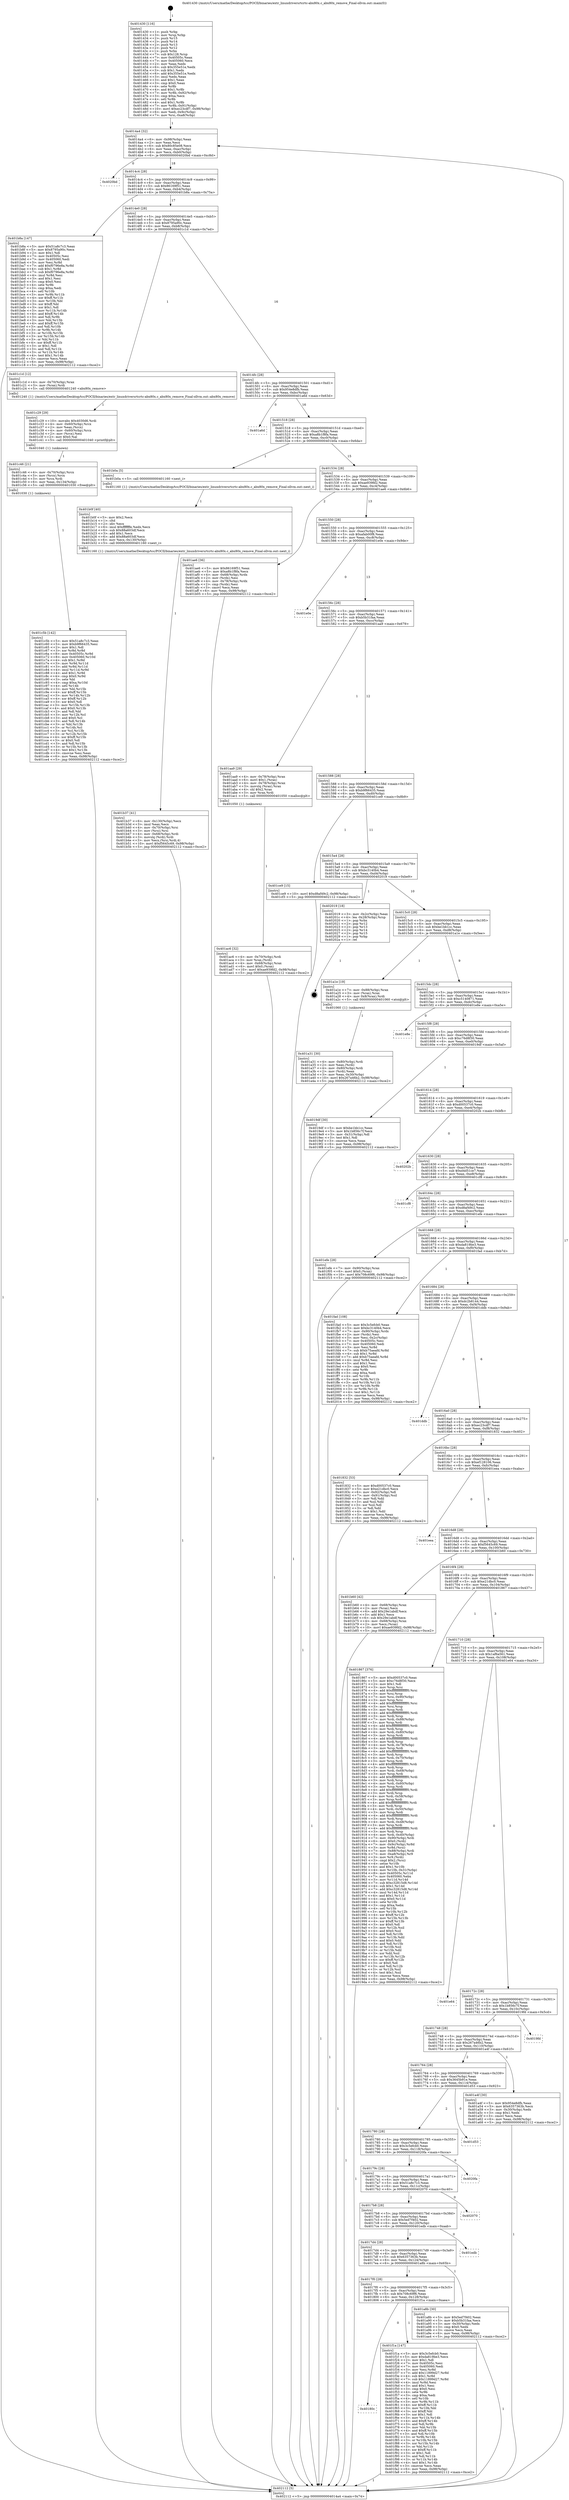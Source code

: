 digraph "0x401430" {
  label = "0x401430 (/mnt/c/Users/mathe/Desktop/tcc/POCII/binaries/extr_linuxdriversrtcrtc-abx80x.c_abx80x_remove_Final-ollvm.out::main(0))"
  labelloc = "t"
  node[shape=record]

  Entry [label="",width=0.3,height=0.3,shape=circle,fillcolor=black,style=filled]
  "0x4014a4" [label="{
     0x4014a4 [32]\l
     | [instrs]\l
     &nbsp;&nbsp;0x4014a4 \<+6\>: mov -0x98(%rbp),%eax\l
     &nbsp;&nbsp;0x4014aa \<+2\>: mov %eax,%ecx\l
     &nbsp;&nbsp;0x4014ac \<+6\>: sub $0x80c85e08,%ecx\l
     &nbsp;&nbsp;0x4014b2 \<+6\>: mov %eax,-0xac(%rbp)\l
     &nbsp;&nbsp;0x4014b8 \<+6\>: mov %ecx,-0xb0(%rbp)\l
     &nbsp;&nbsp;0x4014be \<+6\>: je 00000000004020bd \<main+0xc8d\>\l
  }"]
  "0x4020bd" [label="{
     0x4020bd\l
  }", style=dashed]
  "0x4014c4" [label="{
     0x4014c4 [28]\l
     | [instrs]\l
     &nbsp;&nbsp;0x4014c4 \<+5\>: jmp 00000000004014c9 \<main+0x99\>\l
     &nbsp;&nbsp;0x4014c9 \<+6\>: mov -0xac(%rbp),%eax\l
     &nbsp;&nbsp;0x4014cf \<+5\>: sub $0x86169f51,%eax\l
     &nbsp;&nbsp;0x4014d4 \<+6\>: mov %eax,-0xb4(%rbp)\l
     &nbsp;&nbsp;0x4014da \<+6\>: je 0000000000401b8a \<main+0x75a\>\l
  }"]
  Exit [label="",width=0.3,height=0.3,shape=circle,fillcolor=black,style=filled,peripheries=2]
  "0x401b8a" [label="{
     0x401b8a [147]\l
     | [instrs]\l
     &nbsp;&nbsp;0x401b8a \<+5\>: mov $0x51a8c7c3,%eax\l
     &nbsp;&nbsp;0x401b8f \<+5\>: mov $0x8795a90c,%ecx\l
     &nbsp;&nbsp;0x401b94 \<+2\>: mov $0x1,%dl\l
     &nbsp;&nbsp;0x401b96 \<+7\>: mov 0x40505c,%esi\l
     &nbsp;&nbsp;0x401b9d \<+7\>: mov 0x405060,%edi\l
     &nbsp;&nbsp;0x401ba4 \<+3\>: mov %esi,%r8d\l
     &nbsp;&nbsp;0x401ba7 \<+7\>: add $0xf0796e8a,%r8d\l
     &nbsp;&nbsp;0x401bae \<+4\>: sub $0x1,%r8d\l
     &nbsp;&nbsp;0x401bb2 \<+7\>: sub $0xf0796e8a,%r8d\l
     &nbsp;&nbsp;0x401bb9 \<+4\>: imul %r8d,%esi\l
     &nbsp;&nbsp;0x401bbd \<+3\>: and $0x1,%esi\l
     &nbsp;&nbsp;0x401bc0 \<+3\>: cmp $0x0,%esi\l
     &nbsp;&nbsp;0x401bc3 \<+4\>: sete %r9b\l
     &nbsp;&nbsp;0x401bc7 \<+3\>: cmp $0xa,%edi\l
     &nbsp;&nbsp;0x401bca \<+4\>: setl %r10b\l
     &nbsp;&nbsp;0x401bce \<+3\>: mov %r9b,%r11b\l
     &nbsp;&nbsp;0x401bd1 \<+4\>: xor $0xff,%r11b\l
     &nbsp;&nbsp;0x401bd5 \<+3\>: mov %r10b,%bl\l
     &nbsp;&nbsp;0x401bd8 \<+3\>: xor $0xff,%bl\l
     &nbsp;&nbsp;0x401bdb \<+3\>: xor $0x1,%dl\l
     &nbsp;&nbsp;0x401bde \<+3\>: mov %r11b,%r14b\l
     &nbsp;&nbsp;0x401be1 \<+4\>: and $0xff,%r14b\l
     &nbsp;&nbsp;0x401be5 \<+3\>: and %dl,%r9b\l
     &nbsp;&nbsp;0x401be8 \<+3\>: mov %bl,%r15b\l
     &nbsp;&nbsp;0x401beb \<+4\>: and $0xff,%r15b\l
     &nbsp;&nbsp;0x401bef \<+3\>: and %dl,%r10b\l
     &nbsp;&nbsp;0x401bf2 \<+3\>: or %r9b,%r14b\l
     &nbsp;&nbsp;0x401bf5 \<+3\>: or %r10b,%r15b\l
     &nbsp;&nbsp;0x401bf8 \<+3\>: xor %r15b,%r14b\l
     &nbsp;&nbsp;0x401bfb \<+3\>: or %bl,%r11b\l
     &nbsp;&nbsp;0x401bfe \<+4\>: xor $0xff,%r11b\l
     &nbsp;&nbsp;0x401c02 \<+3\>: or $0x1,%dl\l
     &nbsp;&nbsp;0x401c05 \<+3\>: and %dl,%r11b\l
     &nbsp;&nbsp;0x401c08 \<+3\>: or %r11b,%r14b\l
     &nbsp;&nbsp;0x401c0b \<+4\>: test $0x1,%r14b\l
     &nbsp;&nbsp;0x401c0f \<+3\>: cmovne %ecx,%eax\l
     &nbsp;&nbsp;0x401c12 \<+6\>: mov %eax,-0x98(%rbp)\l
     &nbsp;&nbsp;0x401c18 \<+5\>: jmp 0000000000402112 \<main+0xce2\>\l
  }"]
  "0x4014e0" [label="{
     0x4014e0 [28]\l
     | [instrs]\l
     &nbsp;&nbsp;0x4014e0 \<+5\>: jmp 00000000004014e5 \<main+0xb5\>\l
     &nbsp;&nbsp;0x4014e5 \<+6\>: mov -0xac(%rbp),%eax\l
     &nbsp;&nbsp;0x4014eb \<+5\>: sub $0x8795a90c,%eax\l
     &nbsp;&nbsp;0x4014f0 \<+6\>: mov %eax,-0xb8(%rbp)\l
     &nbsp;&nbsp;0x4014f6 \<+6\>: je 0000000000401c1d \<main+0x7ed\>\l
  }"]
  "0x40180c" [label="{
     0x40180c\l
  }", style=dashed]
  "0x401c1d" [label="{
     0x401c1d [12]\l
     | [instrs]\l
     &nbsp;&nbsp;0x401c1d \<+4\>: mov -0x70(%rbp),%rax\l
     &nbsp;&nbsp;0x401c21 \<+3\>: mov (%rax),%rdi\l
     &nbsp;&nbsp;0x401c24 \<+5\>: call 0000000000401240 \<abx80x_remove\>\l
     | [calls]\l
     &nbsp;&nbsp;0x401240 \{1\} (/mnt/c/Users/mathe/Desktop/tcc/POCII/binaries/extr_linuxdriversrtcrtc-abx80x.c_abx80x_remove_Final-ollvm.out::abx80x_remove)\l
  }"]
  "0x4014fc" [label="{
     0x4014fc [28]\l
     | [instrs]\l
     &nbsp;&nbsp;0x4014fc \<+5\>: jmp 0000000000401501 \<main+0xd1\>\l
     &nbsp;&nbsp;0x401501 \<+6\>: mov -0xac(%rbp),%eax\l
     &nbsp;&nbsp;0x401507 \<+5\>: sub $0x954e8dfb,%eax\l
     &nbsp;&nbsp;0x40150c \<+6\>: mov %eax,-0xbc(%rbp)\l
     &nbsp;&nbsp;0x401512 \<+6\>: je 0000000000401a6d \<main+0x63d\>\l
  }"]
  "0x401f1a" [label="{
     0x401f1a [147]\l
     | [instrs]\l
     &nbsp;&nbsp;0x401f1a \<+5\>: mov $0x3c5efcb0,%eax\l
     &nbsp;&nbsp;0x401f1f \<+5\>: mov $0xda819be3,%ecx\l
     &nbsp;&nbsp;0x401f24 \<+2\>: mov $0x1,%dl\l
     &nbsp;&nbsp;0x401f26 \<+7\>: mov 0x40505c,%esi\l
     &nbsp;&nbsp;0x401f2d \<+7\>: mov 0x405060,%edi\l
     &nbsp;&nbsp;0x401f34 \<+3\>: mov %esi,%r8d\l
     &nbsp;&nbsp;0x401f37 \<+7\>: add $0x11899d27,%r8d\l
     &nbsp;&nbsp;0x401f3e \<+4\>: sub $0x1,%r8d\l
     &nbsp;&nbsp;0x401f42 \<+7\>: sub $0x11899d27,%r8d\l
     &nbsp;&nbsp;0x401f49 \<+4\>: imul %r8d,%esi\l
     &nbsp;&nbsp;0x401f4d \<+3\>: and $0x1,%esi\l
     &nbsp;&nbsp;0x401f50 \<+3\>: cmp $0x0,%esi\l
     &nbsp;&nbsp;0x401f53 \<+4\>: sete %r9b\l
     &nbsp;&nbsp;0x401f57 \<+3\>: cmp $0xa,%edi\l
     &nbsp;&nbsp;0x401f5a \<+4\>: setl %r10b\l
     &nbsp;&nbsp;0x401f5e \<+3\>: mov %r9b,%r11b\l
     &nbsp;&nbsp;0x401f61 \<+4\>: xor $0xff,%r11b\l
     &nbsp;&nbsp;0x401f65 \<+3\>: mov %r10b,%bl\l
     &nbsp;&nbsp;0x401f68 \<+3\>: xor $0xff,%bl\l
     &nbsp;&nbsp;0x401f6b \<+3\>: xor $0x1,%dl\l
     &nbsp;&nbsp;0x401f6e \<+3\>: mov %r11b,%r14b\l
     &nbsp;&nbsp;0x401f71 \<+4\>: and $0xff,%r14b\l
     &nbsp;&nbsp;0x401f75 \<+3\>: and %dl,%r9b\l
     &nbsp;&nbsp;0x401f78 \<+3\>: mov %bl,%r15b\l
     &nbsp;&nbsp;0x401f7b \<+4\>: and $0xff,%r15b\l
     &nbsp;&nbsp;0x401f7f \<+3\>: and %dl,%r10b\l
     &nbsp;&nbsp;0x401f82 \<+3\>: or %r9b,%r14b\l
     &nbsp;&nbsp;0x401f85 \<+3\>: or %r10b,%r15b\l
     &nbsp;&nbsp;0x401f88 \<+3\>: xor %r15b,%r14b\l
     &nbsp;&nbsp;0x401f8b \<+3\>: or %bl,%r11b\l
     &nbsp;&nbsp;0x401f8e \<+4\>: xor $0xff,%r11b\l
     &nbsp;&nbsp;0x401f92 \<+3\>: or $0x1,%dl\l
     &nbsp;&nbsp;0x401f95 \<+3\>: and %dl,%r11b\l
     &nbsp;&nbsp;0x401f98 \<+3\>: or %r11b,%r14b\l
     &nbsp;&nbsp;0x401f9b \<+4\>: test $0x1,%r14b\l
     &nbsp;&nbsp;0x401f9f \<+3\>: cmovne %ecx,%eax\l
     &nbsp;&nbsp;0x401fa2 \<+6\>: mov %eax,-0x98(%rbp)\l
     &nbsp;&nbsp;0x401fa8 \<+5\>: jmp 0000000000402112 \<main+0xce2\>\l
  }"]
  "0x401a6d" [label="{
     0x401a6d\l
  }", style=dashed]
  "0x401518" [label="{
     0x401518 [28]\l
     | [instrs]\l
     &nbsp;&nbsp;0x401518 \<+5\>: jmp 000000000040151d \<main+0xed\>\l
     &nbsp;&nbsp;0x40151d \<+6\>: mov -0xac(%rbp),%eax\l
     &nbsp;&nbsp;0x401523 \<+5\>: sub $0xa8b1f8fa,%eax\l
     &nbsp;&nbsp;0x401528 \<+6\>: mov %eax,-0xc0(%rbp)\l
     &nbsp;&nbsp;0x40152e \<+6\>: je 0000000000401b0a \<main+0x6da\>\l
  }"]
  "0x401c5b" [label="{
     0x401c5b [142]\l
     | [instrs]\l
     &nbsp;&nbsp;0x401c5b \<+5\>: mov $0x51a8c7c3,%eax\l
     &nbsp;&nbsp;0x401c60 \<+5\>: mov $0xb9f66435,%esi\l
     &nbsp;&nbsp;0x401c65 \<+2\>: mov $0x1,%dl\l
     &nbsp;&nbsp;0x401c67 \<+3\>: xor %r8d,%r8d\l
     &nbsp;&nbsp;0x401c6a \<+8\>: mov 0x40505c,%r9d\l
     &nbsp;&nbsp;0x401c72 \<+8\>: mov 0x405060,%r10d\l
     &nbsp;&nbsp;0x401c7a \<+4\>: sub $0x1,%r8d\l
     &nbsp;&nbsp;0x401c7e \<+3\>: mov %r9d,%r11d\l
     &nbsp;&nbsp;0x401c81 \<+3\>: add %r8d,%r11d\l
     &nbsp;&nbsp;0x401c84 \<+4\>: imul %r11d,%r9d\l
     &nbsp;&nbsp;0x401c88 \<+4\>: and $0x1,%r9d\l
     &nbsp;&nbsp;0x401c8c \<+4\>: cmp $0x0,%r9d\l
     &nbsp;&nbsp;0x401c90 \<+3\>: sete %bl\l
     &nbsp;&nbsp;0x401c93 \<+4\>: cmp $0xa,%r10d\l
     &nbsp;&nbsp;0x401c97 \<+4\>: setl %r14b\l
     &nbsp;&nbsp;0x401c9b \<+3\>: mov %bl,%r15b\l
     &nbsp;&nbsp;0x401c9e \<+4\>: xor $0xff,%r15b\l
     &nbsp;&nbsp;0x401ca2 \<+3\>: mov %r14b,%r12b\l
     &nbsp;&nbsp;0x401ca5 \<+4\>: xor $0xff,%r12b\l
     &nbsp;&nbsp;0x401ca9 \<+3\>: xor $0x0,%dl\l
     &nbsp;&nbsp;0x401cac \<+3\>: mov %r15b,%r13b\l
     &nbsp;&nbsp;0x401caf \<+4\>: and $0x0,%r13b\l
     &nbsp;&nbsp;0x401cb3 \<+2\>: and %dl,%bl\l
     &nbsp;&nbsp;0x401cb5 \<+3\>: mov %r12b,%cl\l
     &nbsp;&nbsp;0x401cb8 \<+3\>: and $0x0,%cl\l
     &nbsp;&nbsp;0x401cbb \<+3\>: and %dl,%r14b\l
     &nbsp;&nbsp;0x401cbe \<+3\>: or %bl,%r13b\l
     &nbsp;&nbsp;0x401cc1 \<+3\>: or %r14b,%cl\l
     &nbsp;&nbsp;0x401cc4 \<+3\>: xor %cl,%r13b\l
     &nbsp;&nbsp;0x401cc7 \<+3\>: or %r12b,%r15b\l
     &nbsp;&nbsp;0x401cca \<+4\>: xor $0xff,%r15b\l
     &nbsp;&nbsp;0x401cce \<+3\>: or $0x0,%dl\l
     &nbsp;&nbsp;0x401cd1 \<+3\>: and %dl,%r15b\l
     &nbsp;&nbsp;0x401cd4 \<+3\>: or %r15b,%r13b\l
     &nbsp;&nbsp;0x401cd7 \<+4\>: test $0x1,%r13b\l
     &nbsp;&nbsp;0x401cdb \<+3\>: cmovne %esi,%eax\l
     &nbsp;&nbsp;0x401cde \<+6\>: mov %eax,-0x98(%rbp)\l
     &nbsp;&nbsp;0x401ce4 \<+5\>: jmp 0000000000402112 \<main+0xce2\>\l
  }"]
  "0x401b0a" [label="{
     0x401b0a [5]\l
     | [instrs]\l
     &nbsp;&nbsp;0x401b0a \<+5\>: call 0000000000401160 \<next_i\>\l
     | [calls]\l
     &nbsp;&nbsp;0x401160 \{1\} (/mnt/c/Users/mathe/Desktop/tcc/POCII/binaries/extr_linuxdriversrtcrtc-abx80x.c_abx80x_remove_Final-ollvm.out::next_i)\l
  }"]
  "0x401534" [label="{
     0x401534 [28]\l
     | [instrs]\l
     &nbsp;&nbsp;0x401534 \<+5\>: jmp 0000000000401539 \<main+0x109\>\l
     &nbsp;&nbsp;0x401539 \<+6\>: mov -0xac(%rbp),%eax\l
     &nbsp;&nbsp;0x40153f \<+5\>: sub $0xae939fd2,%eax\l
     &nbsp;&nbsp;0x401544 \<+6\>: mov %eax,-0xc4(%rbp)\l
     &nbsp;&nbsp;0x40154a \<+6\>: je 0000000000401ae6 \<main+0x6b6\>\l
  }"]
  "0x401c46" [label="{
     0x401c46 [21]\l
     | [instrs]\l
     &nbsp;&nbsp;0x401c46 \<+4\>: mov -0x70(%rbp),%rcx\l
     &nbsp;&nbsp;0x401c4a \<+3\>: mov (%rcx),%rcx\l
     &nbsp;&nbsp;0x401c4d \<+3\>: mov %rcx,%rdi\l
     &nbsp;&nbsp;0x401c50 \<+6\>: mov %eax,-0x134(%rbp)\l
     &nbsp;&nbsp;0x401c56 \<+5\>: call 0000000000401030 \<free@plt\>\l
     | [calls]\l
     &nbsp;&nbsp;0x401030 \{1\} (unknown)\l
  }"]
  "0x401ae6" [label="{
     0x401ae6 [36]\l
     | [instrs]\l
     &nbsp;&nbsp;0x401ae6 \<+5\>: mov $0x86169f51,%eax\l
     &nbsp;&nbsp;0x401aeb \<+5\>: mov $0xa8b1f8fa,%ecx\l
     &nbsp;&nbsp;0x401af0 \<+4\>: mov -0x68(%rbp),%rdx\l
     &nbsp;&nbsp;0x401af4 \<+2\>: mov (%rdx),%esi\l
     &nbsp;&nbsp;0x401af6 \<+4\>: mov -0x78(%rbp),%rdx\l
     &nbsp;&nbsp;0x401afa \<+2\>: cmp (%rdx),%esi\l
     &nbsp;&nbsp;0x401afc \<+3\>: cmovl %ecx,%eax\l
     &nbsp;&nbsp;0x401aff \<+6\>: mov %eax,-0x98(%rbp)\l
     &nbsp;&nbsp;0x401b05 \<+5\>: jmp 0000000000402112 \<main+0xce2\>\l
  }"]
  "0x401550" [label="{
     0x401550 [28]\l
     | [instrs]\l
     &nbsp;&nbsp;0x401550 \<+5\>: jmp 0000000000401555 \<main+0x125\>\l
     &nbsp;&nbsp;0x401555 \<+6\>: mov -0xac(%rbp),%eax\l
     &nbsp;&nbsp;0x40155b \<+5\>: sub $0xafab00f8,%eax\l
     &nbsp;&nbsp;0x401560 \<+6\>: mov %eax,-0xc8(%rbp)\l
     &nbsp;&nbsp;0x401566 \<+6\>: je 0000000000401e0e \<main+0x9de\>\l
  }"]
  "0x401c29" [label="{
     0x401c29 [29]\l
     | [instrs]\l
     &nbsp;&nbsp;0x401c29 \<+10\>: movabs $0x4030d6,%rdi\l
     &nbsp;&nbsp;0x401c33 \<+4\>: mov -0x60(%rbp),%rcx\l
     &nbsp;&nbsp;0x401c37 \<+2\>: mov %eax,(%rcx)\l
     &nbsp;&nbsp;0x401c39 \<+4\>: mov -0x60(%rbp),%rcx\l
     &nbsp;&nbsp;0x401c3d \<+2\>: mov (%rcx),%esi\l
     &nbsp;&nbsp;0x401c3f \<+2\>: mov $0x0,%al\l
     &nbsp;&nbsp;0x401c41 \<+5\>: call 0000000000401040 \<printf@plt\>\l
     | [calls]\l
     &nbsp;&nbsp;0x401040 \{1\} (unknown)\l
  }"]
  "0x401e0e" [label="{
     0x401e0e\l
  }", style=dashed]
  "0x40156c" [label="{
     0x40156c [28]\l
     | [instrs]\l
     &nbsp;&nbsp;0x40156c \<+5\>: jmp 0000000000401571 \<main+0x141\>\l
     &nbsp;&nbsp;0x401571 \<+6\>: mov -0xac(%rbp),%eax\l
     &nbsp;&nbsp;0x401577 \<+5\>: sub $0xb5b31faa,%eax\l
     &nbsp;&nbsp;0x40157c \<+6\>: mov %eax,-0xcc(%rbp)\l
     &nbsp;&nbsp;0x401582 \<+6\>: je 0000000000401aa9 \<main+0x679\>\l
  }"]
  "0x401b37" [label="{
     0x401b37 [41]\l
     | [instrs]\l
     &nbsp;&nbsp;0x401b37 \<+6\>: mov -0x130(%rbp),%ecx\l
     &nbsp;&nbsp;0x401b3d \<+3\>: imul %eax,%ecx\l
     &nbsp;&nbsp;0x401b40 \<+4\>: mov -0x70(%rbp),%rsi\l
     &nbsp;&nbsp;0x401b44 \<+3\>: mov (%rsi),%rsi\l
     &nbsp;&nbsp;0x401b47 \<+4\>: mov -0x68(%rbp),%rdi\l
     &nbsp;&nbsp;0x401b4b \<+3\>: movslq (%rdi),%rdi\l
     &nbsp;&nbsp;0x401b4e \<+3\>: mov %ecx,(%rsi,%rdi,4)\l
     &nbsp;&nbsp;0x401b51 \<+10\>: movl $0xf5645c69,-0x98(%rbp)\l
     &nbsp;&nbsp;0x401b5b \<+5\>: jmp 0000000000402112 \<main+0xce2\>\l
  }"]
  "0x401aa9" [label="{
     0x401aa9 [29]\l
     | [instrs]\l
     &nbsp;&nbsp;0x401aa9 \<+4\>: mov -0x78(%rbp),%rax\l
     &nbsp;&nbsp;0x401aad \<+6\>: movl $0x1,(%rax)\l
     &nbsp;&nbsp;0x401ab3 \<+4\>: mov -0x78(%rbp),%rax\l
     &nbsp;&nbsp;0x401ab7 \<+3\>: movslq (%rax),%rax\l
     &nbsp;&nbsp;0x401aba \<+4\>: shl $0x2,%rax\l
     &nbsp;&nbsp;0x401abe \<+3\>: mov %rax,%rdi\l
     &nbsp;&nbsp;0x401ac1 \<+5\>: call 0000000000401050 \<malloc@plt\>\l
     | [calls]\l
     &nbsp;&nbsp;0x401050 \{1\} (unknown)\l
  }"]
  "0x401588" [label="{
     0x401588 [28]\l
     | [instrs]\l
     &nbsp;&nbsp;0x401588 \<+5\>: jmp 000000000040158d \<main+0x15d\>\l
     &nbsp;&nbsp;0x40158d \<+6\>: mov -0xac(%rbp),%eax\l
     &nbsp;&nbsp;0x401593 \<+5\>: sub $0xb9f66435,%eax\l
     &nbsp;&nbsp;0x401598 \<+6\>: mov %eax,-0xd0(%rbp)\l
     &nbsp;&nbsp;0x40159e \<+6\>: je 0000000000401ce9 \<main+0x8b9\>\l
  }"]
  "0x401b0f" [label="{
     0x401b0f [40]\l
     | [instrs]\l
     &nbsp;&nbsp;0x401b0f \<+5\>: mov $0x2,%ecx\l
     &nbsp;&nbsp;0x401b14 \<+1\>: cltd\l
     &nbsp;&nbsp;0x401b15 \<+2\>: idiv %ecx\l
     &nbsp;&nbsp;0x401b17 \<+6\>: imul $0xfffffffe,%edx,%ecx\l
     &nbsp;&nbsp;0x401b1d \<+6\>: sub $0x88a603df,%ecx\l
     &nbsp;&nbsp;0x401b23 \<+3\>: add $0x1,%ecx\l
     &nbsp;&nbsp;0x401b26 \<+6\>: add $0x88a603df,%ecx\l
     &nbsp;&nbsp;0x401b2c \<+6\>: mov %ecx,-0x130(%rbp)\l
     &nbsp;&nbsp;0x401b32 \<+5\>: call 0000000000401160 \<next_i\>\l
     | [calls]\l
     &nbsp;&nbsp;0x401160 \{1\} (/mnt/c/Users/mathe/Desktop/tcc/POCII/binaries/extr_linuxdriversrtcrtc-abx80x.c_abx80x_remove_Final-ollvm.out::next_i)\l
  }"]
  "0x401ce9" [label="{
     0x401ce9 [15]\l
     | [instrs]\l
     &nbsp;&nbsp;0x401ce9 \<+10\>: movl $0xd8af49c2,-0x98(%rbp)\l
     &nbsp;&nbsp;0x401cf3 \<+5\>: jmp 0000000000402112 \<main+0xce2\>\l
  }"]
  "0x4015a4" [label="{
     0x4015a4 [28]\l
     | [instrs]\l
     &nbsp;&nbsp;0x4015a4 \<+5\>: jmp 00000000004015a9 \<main+0x179\>\l
     &nbsp;&nbsp;0x4015a9 \<+6\>: mov -0xac(%rbp),%eax\l
     &nbsp;&nbsp;0x4015af \<+5\>: sub $0xbc3140b4,%eax\l
     &nbsp;&nbsp;0x4015b4 \<+6\>: mov %eax,-0xd4(%rbp)\l
     &nbsp;&nbsp;0x4015ba \<+6\>: je 0000000000402019 \<main+0xbe9\>\l
  }"]
  "0x401ac6" [label="{
     0x401ac6 [32]\l
     | [instrs]\l
     &nbsp;&nbsp;0x401ac6 \<+4\>: mov -0x70(%rbp),%rdi\l
     &nbsp;&nbsp;0x401aca \<+3\>: mov %rax,(%rdi)\l
     &nbsp;&nbsp;0x401acd \<+4\>: mov -0x68(%rbp),%rax\l
     &nbsp;&nbsp;0x401ad1 \<+6\>: movl $0x0,(%rax)\l
     &nbsp;&nbsp;0x401ad7 \<+10\>: movl $0xae939fd2,-0x98(%rbp)\l
     &nbsp;&nbsp;0x401ae1 \<+5\>: jmp 0000000000402112 \<main+0xce2\>\l
  }"]
  "0x402019" [label="{
     0x402019 [18]\l
     | [instrs]\l
     &nbsp;&nbsp;0x402019 \<+3\>: mov -0x2c(%rbp),%eax\l
     &nbsp;&nbsp;0x40201c \<+4\>: lea -0x28(%rbp),%rsp\l
     &nbsp;&nbsp;0x402020 \<+1\>: pop %rbx\l
     &nbsp;&nbsp;0x402021 \<+2\>: pop %r12\l
     &nbsp;&nbsp;0x402023 \<+2\>: pop %r13\l
     &nbsp;&nbsp;0x402025 \<+2\>: pop %r14\l
     &nbsp;&nbsp;0x402027 \<+2\>: pop %r15\l
     &nbsp;&nbsp;0x402029 \<+1\>: pop %rbp\l
     &nbsp;&nbsp;0x40202a \<+1\>: ret\l
  }"]
  "0x4015c0" [label="{
     0x4015c0 [28]\l
     | [instrs]\l
     &nbsp;&nbsp;0x4015c0 \<+5\>: jmp 00000000004015c5 \<main+0x195\>\l
     &nbsp;&nbsp;0x4015c5 \<+6\>: mov -0xac(%rbp),%eax\l
     &nbsp;&nbsp;0x4015cb \<+5\>: sub $0xbe1bb1cc,%eax\l
     &nbsp;&nbsp;0x4015d0 \<+6\>: mov %eax,-0xd8(%rbp)\l
     &nbsp;&nbsp;0x4015d6 \<+6\>: je 0000000000401a1e \<main+0x5ee\>\l
  }"]
  "0x4017f0" [label="{
     0x4017f0 [28]\l
     | [instrs]\l
     &nbsp;&nbsp;0x4017f0 \<+5\>: jmp 00000000004017f5 \<main+0x3c5\>\l
     &nbsp;&nbsp;0x4017f5 \<+6\>: mov -0xac(%rbp),%eax\l
     &nbsp;&nbsp;0x4017fb \<+5\>: sub $0x708c69f6,%eax\l
     &nbsp;&nbsp;0x401800 \<+6\>: mov %eax,-0x128(%rbp)\l
     &nbsp;&nbsp;0x401806 \<+6\>: je 0000000000401f1a \<main+0xaea\>\l
  }"]
  "0x401a1e" [label="{
     0x401a1e [19]\l
     | [instrs]\l
     &nbsp;&nbsp;0x401a1e \<+7\>: mov -0x88(%rbp),%rax\l
     &nbsp;&nbsp;0x401a25 \<+3\>: mov (%rax),%rax\l
     &nbsp;&nbsp;0x401a28 \<+4\>: mov 0x8(%rax),%rdi\l
     &nbsp;&nbsp;0x401a2c \<+5\>: call 0000000000401060 \<atoi@plt\>\l
     | [calls]\l
     &nbsp;&nbsp;0x401060 \{1\} (unknown)\l
  }"]
  "0x4015dc" [label="{
     0x4015dc [28]\l
     | [instrs]\l
     &nbsp;&nbsp;0x4015dc \<+5\>: jmp 00000000004015e1 \<main+0x1b1\>\l
     &nbsp;&nbsp;0x4015e1 \<+6\>: mov -0xac(%rbp),%eax\l
     &nbsp;&nbsp;0x4015e7 \<+5\>: sub $0xc5140871,%eax\l
     &nbsp;&nbsp;0x4015ec \<+6\>: mov %eax,-0xdc(%rbp)\l
     &nbsp;&nbsp;0x4015f2 \<+6\>: je 0000000000401e8e \<main+0xa5e\>\l
  }"]
  "0x401a8b" [label="{
     0x401a8b [30]\l
     | [instrs]\l
     &nbsp;&nbsp;0x401a8b \<+5\>: mov $0x5ed7f402,%eax\l
     &nbsp;&nbsp;0x401a90 \<+5\>: mov $0xb5b31faa,%ecx\l
     &nbsp;&nbsp;0x401a95 \<+3\>: mov -0x30(%rbp),%edx\l
     &nbsp;&nbsp;0x401a98 \<+3\>: cmp $0x0,%edx\l
     &nbsp;&nbsp;0x401a9b \<+3\>: cmove %ecx,%eax\l
     &nbsp;&nbsp;0x401a9e \<+6\>: mov %eax,-0x98(%rbp)\l
     &nbsp;&nbsp;0x401aa4 \<+5\>: jmp 0000000000402112 \<main+0xce2\>\l
  }"]
  "0x401e8e" [label="{
     0x401e8e\l
  }", style=dashed]
  "0x4015f8" [label="{
     0x4015f8 [28]\l
     | [instrs]\l
     &nbsp;&nbsp;0x4015f8 \<+5\>: jmp 00000000004015fd \<main+0x1cd\>\l
     &nbsp;&nbsp;0x4015fd \<+6\>: mov -0xac(%rbp),%eax\l
     &nbsp;&nbsp;0x401603 \<+5\>: sub $0xc76d8f30,%eax\l
     &nbsp;&nbsp;0x401608 \<+6\>: mov %eax,-0xe0(%rbp)\l
     &nbsp;&nbsp;0x40160e \<+6\>: je 00000000004019df \<main+0x5af\>\l
  }"]
  "0x4017d4" [label="{
     0x4017d4 [28]\l
     | [instrs]\l
     &nbsp;&nbsp;0x4017d4 \<+5\>: jmp 00000000004017d9 \<main+0x3a9\>\l
     &nbsp;&nbsp;0x4017d9 \<+6\>: mov -0xac(%rbp),%eax\l
     &nbsp;&nbsp;0x4017df \<+5\>: sub $0x6357363b,%eax\l
     &nbsp;&nbsp;0x4017e4 \<+6\>: mov %eax,-0x124(%rbp)\l
     &nbsp;&nbsp;0x4017ea \<+6\>: je 0000000000401a8b \<main+0x65b\>\l
  }"]
  "0x4019df" [label="{
     0x4019df [30]\l
     | [instrs]\l
     &nbsp;&nbsp;0x4019df \<+5\>: mov $0xbe1bb1cc,%eax\l
     &nbsp;&nbsp;0x4019e4 \<+5\>: mov $0x1b856c7f,%ecx\l
     &nbsp;&nbsp;0x4019e9 \<+3\>: mov -0x31(%rbp),%dl\l
     &nbsp;&nbsp;0x4019ec \<+3\>: test $0x1,%dl\l
     &nbsp;&nbsp;0x4019ef \<+3\>: cmovne %ecx,%eax\l
     &nbsp;&nbsp;0x4019f2 \<+6\>: mov %eax,-0x98(%rbp)\l
     &nbsp;&nbsp;0x4019f8 \<+5\>: jmp 0000000000402112 \<main+0xce2\>\l
  }"]
  "0x401614" [label="{
     0x401614 [28]\l
     | [instrs]\l
     &nbsp;&nbsp;0x401614 \<+5\>: jmp 0000000000401619 \<main+0x1e9\>\l
     &nbsp;&nbsp;0x401619 \<+6\>: mov -0xac(%rbp),%eax\l
     &nbsp;&nbsp;0x40161f \<+5\>: sub $0xd00537c0,%eax\l
     &nbsp;&nbsp;0x401624 \<+6\>: mov %eax,-0xe4(%rbp)\l
     &nbsp;&nbsp;0x40162a \<+6\>: je 000000000040202b \<main+0xbfb\>\l
  }"]
  "0x401edb" [label="{
     0x401edb\l
  }", style=dashed]
  "0x40202b" [label="{
     0x40202b\l
  }", style=dashed]
  "0x401630" [label="{
     0x401630 [28]\l
     | [instrs]\l
     &nbsp;&nbsp;0x401630 \<+5\>: jmp 0000000000401635 \<main+0x205\>\l
     &nbsp;&nbsp;0x401635 \<+6\>: mov -0xac(%rbp),%eax\l
     &nbsp;&nbsp;0x40163b \<+5\>: sub $0xd4d51ce7,%eax\l
     &nbsp;&nbsp;0x401640 \<+6\>: mov %eax,-0xe8(%rbp)\l
     &nbsp;&nbsp;0x401646 \<+6\>: je 0000000000401cf8 \<main+0x8c8\>\l
  }"]
  "0x4017b8" [label="{
     0x4017b8 [28]\l
     | [instrs]\l
     &nbsp;&nbsp;0x4017b8 \<+5\>: jmp 00000000004017bd \<main+0x38d\>\l
     &nbsp;&nbsp;0x4017bd \<+6\>: mov -0xac(%rbp),%eax\l
     &nbsp;&nbsp;0x4017c3 \<+5\>: sub $0x5ed7f402,%eax\l
     &nbsp;&nbsp;0x4017c8 \<+6\>: mov %eax,-0x120(%rbp)\l
     &nbsp;&nbsp;0x4017ce \<+6\>: je 0000000000401edb \<main+0xaab\>\l
  }"]
  "0x401cf8" [label="{
     0x401cf8\l
  }", style=dashed]
  "0x40164c" [label="{
     0x40164c [28]\l
     | [instrs]\l
     &nbsp;&nbsp;0x40164c \<+5\>: jmp 0000000000401651 \<main+0x221\>\l
     &nbsp;&nbsp;0x401651 \<+6\>: mov -0xac(%rbp),%eax\l
     &nbsp;&nbsp;0x401657 \<+5\>: sub $0xd8af49c2,%eax\l
     &nbsp;&nbsp;0x40165c \<+6\>: mov %eax,-0xec(%rbp)\l
     &nbsp;&nbsp;0x401662 \<+6\>: je 0000000000401efe \<main+0xace\>\l
  }"]
  "0x402070" [label="{
     0x402070\l
  }", style=dashed]
  "0x401efe" [label="{
     0x401efe [28]\l
     | [instrs]\l
     &nbsp;&nbsp;0x401efe \<+7\>: mov -0x90(%rbp),%rax\l
     &nbsp;&nbsp;0x401f05 \<+6\>: movl $0x0,(%rax)\l
     &nbsp;&nbsp;0x401f0b \<+10\>: movl $0x708c69f6,-0x98(%rbp)\l
     &nbsp;&nbsp;0x401f15 \<+5\>: jmp 0000000000402112 \<main+0xce2\>\l
  }"]
  "0x401668" [label="{
     0x401668 [28]\l
     | [instrs]\l
     &nbsp;&nbsp;0x401668 \<+5\>: jmp 000000000040166d \<main+0x23d\>\l
     &nbsp;&nbsp;0x40166d \<+6\>: mov -0xac(%rbp),%eax\l
     &nbsp;&nbsp;0x401673 \<+5\>: sub $0xda819be3,%eax\l
     &nbsp;&nbsp;0x401678 \<+6\>: mov %eax,-0xf0(%rbp)\l
     &nbsp;&nbsp;0x40167e \<+6\>: je 0000000000401fad \<main+0xb7d\>\l
  }"]
  "0x40179c" [label="{
     0x40179c [28]\l
     | [instrs]\l
     &nbsp;&nbsp;0x40179c \<+5\>: jmp 00000000004017a1 \<main+0x371\>\l
     &nbsp;&nbsp;0x4017a1 \<+6\>: mov -0xac(%rbp),%eax\l
     &nbsp;&nbsp;0x4017a7 \<+5\>: sub $0x51a8c7c3,%eax\l
     &nbsp;&nbsp;0x4017ac \<+6\>: mov %eax,-0x11c(%rbp)\l
     &nbsp;&nbsp;0x4017b2 \<+6\>: je 0000000000402070 \<main+0xc40\>\l
  }"]
  "0x401fad" [label="{
     0x401fad [108]\l
     | [instrs]\l
     &nbsp;&nbsp;0x401fad \<+5\>: mov $0x3c5efcb0,%eax\l
     &nbsp;&nbsp;0x401fb2 \<+5\>: mov $0xbc3140b4,%ecx\l
     &nbsp;&nbsp;0x401fb7 \<+7\>: mov -0x90(%rbp),%rdx\l
     &nbsp;&nbsp;0x401fbe \<+2\>: mov (%rdx),%esi\l
     &nbsp;&nbsp;0x401fc0 \<+3\>: mov %esi,-0x2c(%rbp)\l
     &nbsp;&nbsp;0x401fc3 \<+7\>: mov 0x40505c,%esi\l
     &nbsp;&nbsp;0x401fca \<+7\>: mov 0x405060,%edi\l
     &nbsp;&nbsp;0x401fd1 \<+3\>: mov %esi,%r8d\l
     &nbsp;&nbsp;0x401fd4 \<+7\>: sub $0xb75aeafd,%r8d\l
     &nbsp;&nbsp;0x401fdb \<+4\>: sub $0x1,%r8d\l
     &nbsp;&nbsp;0x401fdf \<+7\>: add $0xb75aeafd,%r8d\l
     &nbsp;&nbsp;0x401fe6 \<+4\>: imul %r8d,%esi\l
     &nbsp;&nbsp;0x401fea \<+3\>: and $0x1,%esi\l
     &nbsp;&nbsp;0x401fed \<+3\>: cmp $0x0,%esi\l
     &nbsp;&nbsp;0x401ff0 \<+4\>: sete %r9b\l
     &nbsp;&nbsp;0x401ff4 \<+3\>: cmp $0xa,%edi\l
     &nbsp;&nbsp;0x401ff7 \<+4\>: setl %r10b\l
     &nbsp;&nbsp;0x401ffb \<+3\>: mov %r9b,%r11b\l
     &nbsp;&nbsp;0x401ffe \<+3\>: and %r10b,%r11b\l
     &nbsp;&nbsp;0x402001 \<+3\>: xor %r10b,%r9b\l
     &nbsp;&nbsp;0x402004 \<+3\>: or %r9b,%r11b\l
     &nbsp;&nbsp;0x402007 \<+4\>: test $0x1,%r11b\l
     &nbsp;&nbsp;0x40200b \<+3\>: cmovne %ecx,%eax\l
     &nbsp;&nbsp;0x40200e \<+6\>: mov %eax,-0x98(%rbp)\l
     &nbsp;&nbsp;0x402014 \<+5\>: jmp 0000000000402112 \<main+0xce2\>\l
  }"]
  "0x401684" [label="{
     0x401684 [28]\l
     | [instrs]\l
     &nbsp;&nbsp;0x401684 \<+5\>: jmp 0000000000401689 \<main+0x259\>\l
     &nbsp;&nbsp;0x401689 \<+6\>: mov -0xac(%rbp),%eax\l
     &nbsp;&nbsp;0x40168f \<+5\>: sub $0xdc2b8144,%eax\l
     &nbsp;&nbsp;0x401694 \<+6\>: mov %eax,-0xf4(%rbp)\l
     &nbsp;&nbsp;0x40169a \<+6\>: je 0000000000401ddb \<main+0x9ab\>\l
  }"]
  "0x4020fa" [label="{
     0x4020fa\l
  }", style=dashed]
  "0x401ddb" [label="{
     0x401ddb\l
  }", style=dashed]
  "0x4016a0" [label="{
     0x4016a0 [28]\l
     | [instrs]\l
     &nbsp;&nbsp;0x4016a0 \<+5\>: jmp 00000000004016a5 \<main+0x275\>\l
     &nbsp;&nbsp;0x4016a5 \<+6\>: mov -0xac(%rbp),%eax\l
     &nbsp;&nbsp;0x4016ab \<+5\>: sub $0xec23cdf7,%eax\l
     &nbsp;&nbsp;0x4016b0 \<+6\>: mov %eax,-0xf8(%rbp)\l
     &nbsp;&nbsp;0x4016b6 \<+6\>: je 0000000000401832 \<main+0x402\>\l
  }"]
  "0x401780" [label="{
     0x401780 [28]\l
     | [instrs]\l
     &nbsp;&nbsp;0x401780 \<+5\>: jmp 0000000000401785 \<main+0x355\>\l
     &nbsp;&nbsp;0x401785 \<+6\>: mov -0xac(%rbp),%eax\l
     &nbsp;&nbsp;0x40178b \<+5\>: sub $0x3c5efcb0,%eax\l
     &nbsp;&nbsp;0x401790 \<+6\>: mov %eax,-0x118(%rbp)\l
     &nbsp;&nbsp;0x401796 \<+6\>: je 00000000004020fa \<main+0xcca\>\l
  }"]
  "0x401832" [label="{
     0x401832 [53]\l
     | [instrs]\l
     &nbsp;&nbsp;0x401832 \<+5\>: mov $0xd00537c0,%eax\l
     &nbsp;&nbsp;0x401837 \<+5\>: mov $0xe21dbc0,%ecx\l
     &nbsp;&nbsp;0x40183c \<+6\>: mov -0x92(%rbp),%dl\l
     &nbsp;&nbsp;0x401842 \<+7\>: mov -0x91(%rbp),%sil\l
     &nbsp;&nbsp;0x401849 \<+3\>: mov %dl,%dil\l
     &nbsp;&nbsp;0x40184c \<+3\>: and %sil,%dil\l
     &nbsp;&nbsp;0x40184f \<+3\>: xor %sil,%dl\l
     &nbsp;&nbsp;0x401852 \<+3\>: or %dl,%dil\l
     &nbsp;&nbsp;0x401855 \<+4\>: test $0x1,%dil\l
     &nbsp;&nbsp;0x401859 \<+3\>: cmovne %ecx,%eax\l
     &nbsp;&nbsp;0x40185c \<+6\>: mov %eax,-0x98(%rbp)\l
     &nbsp;&nbsp;0x401862 \<+5\>: jmp 0000000000402112 \<main+0xce2\>\l
  }"]
  "0x4016bc" [label="{
     0x4016bc [28]\l
     | [instrs]\l
     &nbsp;&nbsp;0x4016bc \<+5\>: jmp 00000000004016c1 \<main+0x291\>\l
     &nbsp;&nbsp;0x4016c1 \<+6\>: mov -0xac(%rbp),%eax\l
     &nbsp;&nbsp;0x4016c7 \<+5\>: sub $0xef128106,%eax\l
     &nbsp;&nbsp;0x4016cc \<+6\>: mov %eax,-0xfc(%rbp)\l
     &nbsp;&nbsp;0x4016d2 \<+6\>: je 0000000000401eea \<main+0xaba\>\l
  }"]
  "0x402112" [label="{
     0x402112 [5]\l
     | [instrs]\l
     &nbsp;&nbsp;0x402112 \<+5\>: jmp 00000000004014a4 \<main+0x74\>\l
  }"]
  "0x401430" [label="{
     0x401430 [116]\l
     | [instrs]\l
     &nbsp;&nbsp;0x401430 \<+1\>: push %rbp\l
     &nbsp;&nbsp;0x401431 \<+3\>: mov %rsp,%rbp\l
     &nbsp;&nbsp;0x401434 \<+2\>: push %r15\l
     &nbsp;&nbsp;0x401436 \<+2\>: push %r14\l
     &nbsp;&nbsp;0x401438 \<+2\>: push %r13\l
     &nbsp;&nbsp;0x40143a \<+2\>: push %r12\l
     &nbsp;&nbsp;0x40143c \<+1\>: push %rbx\l
     &nbsp;&nbsp;0x40143d \<+7\>: sub $0x128,%rsp\l
     &nbsp;&nbsp;0x401444 \<+7\>: mov 0x40505c,%eax\l
     &nbsp;&nbsp;0x40144b \<+7\>: mov 0x405060,%ecx\l
     &nbsp;&nbsp;0x401452 \<+2\>: mov %eax,%edx\l
     &nbsp;&nbsp;0x401454 \<+6\>: sub $0x355e51e,%edx\l
     &nbsp;&nbsp;0x40145a \<+3\>: sub $0x1,%edx\l
     &nbsp;&nbsp;0x40145d \<+6\>: add $0x355e51e,%edx\l
     &nbsp;&nbsp;0x401463 \<+3\>: imul %edx,%eax\l
     &nbsp;&nbsp;0x401466 \<+3\>: and $0x1,%eax\l
     &nbsp;&nbsp;0x401469 \<+3\>: cmp $0x0,%eax\l
     &nbsp;&nbsp;0x40146c \<+4\>: sete %r8b\l
     &nbsp;&nbsp;0x401470 \<+4\>: and $0x1,%r8b\l
     &nbsp;&nbsp;0x401474 \<+7\>: mov %r8b,-0x92(%rbp)\l
     &nbsp;&nbsp;0x40147b \<+3\>: cmp $0xa,%ecx\l
     &nbsp;&nbsp;0x40147e \<+4\>: setl %r8b\l
     &nbsp;&nbsp;0x401482 \<+4\>: and $0x1,%r8b\l
     &nbsp;&nbsp;0x401486 \<+7\>: mov %r8b,-0x91(%rbp)\l
     &nbsp;&nbsp;0x40148d \<+10\>: movl $0xec23cdf7,-0x98(%rbp)\l
     &nbsp;&nbsp;0x401497 \<+6\>: mov %edi,-0x9c(%rbp)\l
     &nbsp;&nbsp;0x40149d \<+7\>: mov %rsi,-0xa8(%rbp)\l
  }"]
  "0x401d53" [label="{
     0x401d53\l
  }", style=dashed]
  "0x401eea" [label="{
     0x401eea\l
  }", style=dashed]
  "0x4016d8" [label="{
     0x4016d8 [28]\l
     | [instrs]\l
     &nbsp;&nbsp;0x4016d8 \<+5\>: jmp 00000000004016dd \<main+0x2ad\>\l
     &nbsp;&nbsp;0x4016dd \<+6\>: mov -0xac(%rbp),%eax\l
     &nbsp;&nbsp;0x4016e3 \<+5\>: sub $0xf5645c69,%eax\l
     &nbsp;&nbsp;0x4016e8 \<+6\>: mov %eax,-0x100(%rbp)\l
     &nbsp;&nbsp;0x4016ee \<+6\>: je 0000000000401b60 \<main+0x730\>\l
  }"]
  "0x401764" [label="{
     0x401764 [28]\l
     | [instrs]\l
     &nbsp;&nbsp;0x401764 \<+5\>: jmp 0000000000401769 \<main+0x339\>\l
     &nbsp;&nbsp;0x401769 \<+6\>: mov -0xac(%rbp),%eax\l
     &nbsp;&nbsp;0x40176f \<+5\>: sub $0x3645b91e,%eax\l
     &nbsp;&nbsp;0x401774 \<+6\>: mov %eax,-0x114(%rbp)\l
     &nbsp;&nbsp;0x40177a \<+6\>: je 0000000000401d53 \<main+0x923\>\l
  }"]
  "0x401b60" [label="{
     0x401b60 [42]\l
     | [instrs]\l
     &nbsp;&nbsp;0x401b60 \<+4\>: mov -0x68(%rbp),%rax\l
     &nbsp;&nbsp;0x401b64 \<+2\>: mov (%rax),%ecx\l
     &nbsp;&nbsp;0x401b66 \<+6\>: add $0x29e1abdf,%ecx\l
     &nbsp;&nbsp;0x401b6c \<+3\>: add $0x1,%ecx\l
     &nbsp;&nbsp;0x401b6f \<+6\>: sub $0x29e1abdf,%ecx\l
     &nbsp;&nbsp;0x401b75 \<+4\>: mov -0x68(%rbp),%rax\l
     &nbsp;&nbsp;0x401b79 \<+2\>: mov %ecx,(%rax)\l
     &nbsp;&nbsp;0x401b7b \<+10\>: movl $0xae939fd2,-0x98(%rbp)\l
     &nbsp;&nbsp;0x401b85 \<+5\>: jmp 0000000000402112 \<main+0xce2\>\l
  }"]
  "0x4016f4" [label="{
     0x4016f4 [28]\l
     | [instrs]\l
     &nbsp;&nbsp;0x4016f4 \<+5\>: jmp 00000000004016f9 \<main+0x2c9\>\l
     &nbsp;&nbsp;0x4016f9 \<+6\>: mov -0xac(%rbp),%eax\l
     &nbsp;&nbsp;0x4016ff \<+5\>: sub $0xe21dbc0,%eax\l
     &nbsp;&nbsp;0x401704 \<+6\>: mov %eax,-0x104(%rbp)\l
     &nbsp;&nbsp;0x40170a \<+6\>: je 0000000000401867 \<main+0x437\>\l
  }"]
  "0x401a4f" [label="{
     0x401a4f [30]\l
     | [instrs]\l
     &nbsp;&nbsp;0x401a4f \<+5\>: mov $0x954e8dfb,%eax\l
     &nbsp;&nbsp;0x401a54 \<+5\>: mov $0x6357363b,%ecx\l
     &nbsp;&nbsp;0x401a59 \<+3\>: mov -0x30(%rbp),%edx\l
     &nbsp;&nbsp;0x401a5c \<+3\>: cmp $0x1,%edx\l
     &nbsp;&nbsp;0x401a5f \<+3\>: cmovl %ecx,%eax\l
     &nbsp;&nbsp;0x401a62 \<+6\>: mov %eax,-0x98(%rbp)\l
     &nbsp;&nbsp;0x401a68 \<+5\>: jmp 0000000000402112 \<main+0xce2\>\l
  }"]
  "0x401867" [label="{
     0x401867 [376]\l
     | [instrs]\l
     &nbsp;&nbsp;0x401867 \<+5\>: mov $0xd00537c0,%eax\l
     &nbsp;&nbsp;0x40186c \<+5\>: mov $0xc76d8f30,%ecx\l
     &nbsp;&nbsp;0x401871 \<+2\>: mov $0x1,%dl\l
     &nbsp;&nbsp;0x401873 \<+3\>: mov %rsp,%rsi\l
     &nbsp;&nbsp;0x401876 \<+4\>: add $0xfffffffffffffff0,%rsi\l
     &nbsp;&nbsp;0x40187a \<+3\>: mov %rsi,%rsp\l
     &nbsp;&nbsp;0x40187d \<+7\>: mov %rsi,-0x90(%rbp)\l
     &nbsp;&nbsp;0x401884 \<+3\>: mov %rsp,%rsi\l
     &nbsp;&nbsp;0x401887 \<+4\>: add $0xfffffffffffffff0,%rsi\l
     &nbsp;&nbsp;0x40188b \<+3\>: mov %rsi,%rsp\l
     &nbsp;&nbsp;0x40188e \<+3\>: mov %rsp,%rdi\l
     &nbsp;&nbsp;0x401891 \<+4\>: add $0xfffffffffffffff0,%rdi\l
     &nbsp;&nbsp;0x401895 \<+3\>: mov %rdi,%rsp\l
     &nbsp;&nbsp;0x401898 \<+7\>: mov %rdi,-0x88(%rbp)\l
     &nbsp;&nbsp;0x40189f \<+3\>: mov %rsp,%rdi\l
     &nbsp;&nbsp;0x4018a2 \<+4\>: add $0xfffffffffffffff0,%rdi\l
     &nbsp;&nbsp;0x4018a6 \<+3\>: mov %rdi,%rsp\l
     &nbsp;&nbsp;0x4018a9 \<+4\>: mov %rdi,-0x80(%rbp)\l
     &nbsp;&nbsp;0x4018ad \<+3\>: mov %rsp,%rdi\l
     &nbsp;&nbsp;0x4018b0 \<+4\>: add $0xfffffffffffffff0,%rdi\l
     &nbsp;&nbsp;0x4018b4 \<+3\>: mov %rdi,%rsp\l
     &nbsp;&nbsp;0x4018b7 \<+4\>: mov %rdi,-0x78(%rbp)\l
     &nbsp;&nbsp;0x4018bb \<+3\>: mov %rsp,%rdi\l
     &nbsp;&nbsp;0x4018be \<+4\>: add $0xfffffffffffffff0,%rdi\l
     &nbsp;&nbsp;0x4018c2 \<+3\>: mov %rdi,%rsp\l
     &nbsp;&nbsp;0x4018c5 \<+4\>: mov %rdi,-0x70(%rbp)\l
     &nbsp;&nbsp;0x4018c9 \<+3\>: mov %rsp,%rdi\l
     &nbsp;&nbsp;0x4018cc \<+4\>: add $0xfffffffffffffff0,%rdi\l
     &nbsp;&nbsp;0x4018d0 \<+3\>: mov %rdi,%rsp\l
     &nbsp;&nbsp;0x4018d3 \<+4\>: mov %rdi,-0x68(%rbp)\l
     &nbsp;&nbsp;0x4018d7 \<+3\>: mov %rsp,%rdi\l
     &nbsp;&nbsp;0x4018da \<+4\>: add $0xfffffffffffffff0,%rdi\l
     &nbsp;&nbsp;0x4018de \<+3\>: mov %rdi,%rsp\l
     &nbsp;&nbsp;0x4018e1 \<+4\>: mov %rdi,-0x60(%rbp)\l
     &nbsp;&nbsp;0x4018e5 \<+3\>: mov %rsp,%rdi\l
     &nbsp;&nbsp;0x4018e8 \<+4\>: add $0xfffffffffffffff0,%rdi\l
     &nbsp;&nbsp;0x4018ec \<+3\>: mov %rdi,%rsp\l
     &nbsp;&nbsp;0x4018ef \<+4\>: mov %rdi,-0x58(%rbp)\l
     &nbsp;&nbsp;0x4018f3 \<+3\>: mov %rsp,%rdi\l
     &nbsp;&nbsp;0x4018f6 \<+4\>: add $0xfffffffffffffff0,%rdi\l
     &nbsp;&nbsp;0x4018fa \<+3\>: mov %rdi,%rsp\l
     &nbsp;&nbsp;0x4018fd \<+4\>: mov %rdi,-0x50(%rbp)\l
     &nbsp;&nbsp;0x401901 \<+3\>: mov %rsp,%rdi\l
     &nbsp;&nbsp;0x401904 \<+4\>: add $0xfffffffffffffff0,%rdi\l
     &nbsp;&nbsp;0x401908 \<+3\>: mov %rdi,%rsp\l
     &nbsp;&nbsp;0x40190b \<+4\>: mov %rdi,-0x48(%rbp)\l
     &nbsp;&nbsp;0x40190f \<+3\>: mov %rsp,%rdi\l
     &nbsp;&nbsp;0x401912 \<+4\>: add $0xfffffffffffffff0,%rdi\l
     &nbsp;&nbsp;0x401916 \<+3\>: mov %rdi,%rsp\l
     &nbsp;&nbsp;0x401919 \<+4\>: mov %rdi,-0x40(%rbp)\l
     &nbsp;&nbsp;0x40191d \<+7\>: mov -0x90(%rbp),%rdi\l
     &nbsp;&nbsp;0x401924 \<+6\>: movl $0x0,(%rdi)\l
     &nbsp;&nbsp;0x40192a \<+7\>: mov -0x9c(%rbp),%r8d\l
     &nbsp;&nbsp;0x401931 \<+3\>: mov %r8d,(%rsi)\l
     &nbsp;&nbsp;0x401934 \<+7\>: mov -0x88(%rbp),%rdi\l
     &nbsp;&nbsp;0x40193b \<+7\>: mov -0xa8(%rbp),%r9\l
     &nbsp;&nbsp;0x401942 \<+3\>: mov %r9,(%rdi)\l
     &nbsp;&nbsp;0x401945 \<+3\>: cmpl $0x2,(%rsi)\l
     &nbsp;&nbsp;0x401948 \<+4\>: setne %r10b\l
     &nbsp;&nbsp;0x40194c \<+4\>: and $0x1,%r10b\l
     &nbsp;&nbsp;0x401950 \<+4\>: mov %r10b,-0x31(%rbp)\l
     &nbsp;&nbsp;0x401954 \<+8\>: mov 0x40505c,%r11d\l
     &nbsp;&nbsp;0x40195c \<+7\>: mov 0x405060,%ebx\l
     &nbsp;&nbsp;0x401963 \<+3\>: mov %r11d,%r14d\l
     &nbsp;&nbsp;0x401966 \<+7\>: sub $0xc32815d8,%r14d\l
     &nbsp;&nbsp;0x40196d \<+4\>: sub $0x1,%r14d\l
     &nbsp;&nbsp;0x401971 \<+7\>: add $0xc32815d8,%r14d\l
     &nbsp;&nbsp;0x401978 \<+4\>: imul %r14d,%r11d\l
     &nbsp;&nbsp;0x40197c \<+4\>: and $0x1,%r11d\l
     &nbsp;&nbsp;0x401980 \<+4\>: cmp $0x0,%r11d\l
     &nbsp;&nbsp;0x401984 \<+4\>: sete %r10b\l
     &nbsp;&nbsp;0x401988 \<+3\>: cmp $0xa,%ebx\l
     &nbsp;&nbsp;0x40198b \<+4\>: setl %r15b\l
     &nbsp;&nbsp;0x40198f \<+3\>: mov %r10b,%r12b\l
     &nbsp;&nbsp;0x401992 \<+4\>: xor $0xff,%r12b\l
     &nbsp;&nbsp;0x401996 \<+3\>: mov %r15b,%r13b\l
     &nbsp;&nbsp;0x401999 \<+4\>: xor $0xff,%r13b\l
     &nbsp;&nbsp;0x40199d \<+3\>: xor $0x0,%dl\l
     &nbsp;&nbsp;0x4019a0 \<+3\>: mov %r12b,%sil\l
     &nbsp;&nbsp;0x4019a3 \<+4\>: and $0x0,%sil\l
     &nbsp;&nbsp;0x4019a7 \<+3\>: and %dl,%r10b\l
     &nbsp;&nbsp;0x4019aa \<+3\>: mov %r13b,%dil\l
     &nbsp;&nbsp;0x4019ad \<+4\>: and $0x0,%dil\l
     &nbsp;&nbsp;0x4019b1 \<+3\>: and %dl,%r15b\l
     &nbsp;&nbsp;0x4019b4 \<+3\>: or %r10b,%sil\l
     &nbsp;&nbsp;0x4019b7 \<+3\>: or %r15b,%dil\l
     &nbsp;&nbsp;0x4019ba \<+3\>: xor %dil,%sil\l
     &nbsp;&nbsp;0x4019bd \<+3\>: or %r13b,%r12b\l
     &nbsp;&nbsp;0x4019c0 \<+4\>: xor $0xff,%r12b\l
     &nbsp;&nbsp;0x4019c4 \<+3\>: or $0x0,%dl\l
     &nbsp;&nbsp;0x4019c7 \<+3\>: and %dl,%r12b\l
     &nbsp;&nbsp;0x4019ca \<+3\>: or %r12b,%sil\l
     &nbsp;&nbsp;0x4019cd \<+4\>: test $0x1,%sil\l
     &nbsp;&nbsp;0x4019d1 \<+3\>: cmovne %ecx,%eax\l
     &nbsp;&nbsp;0x4019d4 \<+6\>: mov %eax,-0x98(%rbp)\l
     &nbsp;&nbsp;0x4019da \<+5\>: jmp 0000000000402112 \<main+0xce2\>\l
  }"]
  "0x401710" [label="{
     0x401710 [28]\l
     | [instrs]\l
     &nbsp;&nbsp;0x401710 \<+5\>: jmp 0000000000401715 \<main+0x2e5\>\l
     &nbsp;&nbsp;0x401715 \<+6\>: mov -0xac(%rbp),%eax\l
     &nbsp;&nbsp;0x40171b \<+5\>: sub $0x1af6a561,%eax\l
     &nbsp;&nbsp;0x401720 \<+6\>: mov %eax,-0x108(%rbp)\l
     &nbsp;&nbsp;0x401726 \<+6\>: je 0000000000401e64 \<main+0xa34\>\l
  }"]
  "0x401748" [label="{
     0x401748 [28]\l
     | [instrs]\l
     &nbsp;&nbsp;0x401748 \<+5\>: jmp 000000000040174d \<main+0x31d\>\l
     &nbsp;&nbsp;0x40174d \<+6\>: mov -0xac(%rbp),%eax\l
     &nbsp;&nbsp;0x401753 \<+5\>: sub $0x267a46b2,%eax\l
     &nbsp;&nbsp;0x401758 \<+6\>: mov %eax,-0x110(%rbp)\l
     &nbsp;&nbsp;0x40175e \<+6\>: je 0000000000401a4f \<main+0x61f\>\l
  }"]
  "0x401a31" [label="{
     0x401a31 [30]\l
     | [instrs]\l
     &nbsp;&nbsp;0x401a31 \<+4\>: mov -0x80(%rbp),%rdi\l
     &nbsp;&nbsp;0x401a35 \<+2\>: mov %eax,(%rdi)\l
     &nbsp;&nbsp;0x401a37 \<+4\>: mov -0x80(%rbp),%rdi\l
     &nbsp;&nbsp;0x401a3b \<+2\>: mov (%rdi),%eax\l
     &nbsp;&nbsp;0x401a3d \<+3\>: mov %eax,-0x30(%rbp)\l
     &nbsp;&nbsp;0x401a40 \<+10\>: movl $0x267a46b2,-0x98(%rbp)\l
     &nbsp;&nbsp;0x401a4a \<+5\>: jmp 0000000000402112 \<main+0xce2\>\l
  }"]
  "0x4019fd" [label="{
     0x4019fd\l
  }", style=dashed]
  "0x401e64" [label="{
     0x401e64\l
  }", style=dashed]
  "0x40172c" [label="{
     0x40172c [28]\l
     | [instrs]\l
     &nbsp;&nbsp;0x40172c \<+5\>: jmp 0000000000401731 \<main+0x301\>\l
     &nbsp;&nbsp;0x401731 \<+6\>: mov -0xac(%rbp),%eax\l
     &nbsp;&nbsp;0x401737 \<+5\>: sub $0x1b856c7f,%eax\l
     &nbsp;&nbsp;0x40173c \<+6\>: mov %eax,-0x10c(%rbp)\l
     &nbsp;&nbsp;0x401742 \<+6\>: je 00000000004019fd \<main+0x5cd\>\l
  }"]
  Entry -> "0x401430" [label=" 1"]
  "0x4014a4" -> "0x4020bd" [label=" 0"]
  "0x4014a4" -> "0x4014c4" [label=" 18"]
  "0x402019" -> Exit [label=" 1"]
  "0x4014c4" -> "0x401b8a" [label=" 1"]
  "0x4014c4" -> "0x4014e0" [label=" 17"]
  "0x401fad" -> "0x402112" [label=" 1"]
  "0x4014e0" -> "0x401c1d" [label=" 1"]
  "0x4014e0" -> "0x4014fc" [label=" 16"]
  "0x401f1a" -> "0x402112" [label=" 1"]
  "0x4014fc" -> "0x401a6d" [label=" 0"]
  "0x4014fc" -> "0x401518" [label=" 16"]
  "0x4017f0" -> "0x40180c" [label=" 0"]
  "0x401518" -> "0x401b0a" [label=" 1"]
  "0x401518" -> "0x401534" [label=" 15"]
  "0x4017f0" -> "0x401f1a" [label=" 1"]
  "0x401534" -> "0x401ae6" [label=" 2"]
  "0x401534" -> "0x401550" [label=" 13"]
  "0x401efe" -> "0x402112" [label=" 1"]
  "0x401550" -> "0x401e0e" [label=" 0"]
  "0x401550" -> "0x40156c" [label=" 13"]
  "0x401ce9" -> "0x402112" [label=" 1"]
  "0x40156c" -> "0x401aa9" [label=" 1"]
  "0x40156c" -> "0x401588" [label=" 12"]
  "0x401c5b" -> "0x402112" [label=" 1"]
  "0x401588" -> "0x401ce9" [label=" 1"]
  "0x401588" -> "0x4015a4" [label=" 11"]
  "0x401c46" -> "0x401c5b" [label=" 1"]
  "0x4015a4" -> "0x402019" [label=" 1"]
  "0x4015a4" -> "0x4015c0" [label=" 10"]
  "0x401c29" -> "0x401c46" [label=" 1"]
  "0x4015c0" -> "0x401a1e" [label=" 1"]
  "0x4015c0" -> "0x4015dc" [label=" 9"]
  "0x401c1d" -> "0x401c29" [label=" 1"]
  "0x4015dc" -> "0x401e8e" [label=" 0"]
  "0x4015dc" -> "0x4015f8" [label=" 9"]
  "0x401b8a" -> "0x402112" [label=" 1"]
  "0x4015f8" -> "0x4019df" [label=" 1"]
  "0x4015f8" -> "0x401614" [label=" 8"]
  "0x401b37" -> "0x402112" [label=" 1"]
  "0x401614" -> "0x40202b" [label=" 0"]
  "0x401614" -> "0x401630" [label=" 8"]
  "0x401b0f" -> "0x401b37" [label=" 1"]
  "0x401630" -> "0x401cf8" [label=" 0"]
  "0x401630" -> "0x40164c" [label=" 8"]
  "0x401ae6" -> "0x402112" [label=" 2"]
  "0x40164c" -> "0x401efe" [label=" 1"]
  "0x40164c" -> "0x401668" [label=" 7"]
  "0x401ac6" -> "0x402112" [label=" 1"]
  "0x401668" -> "0x401fad" [label=" 1"]
  "0x401668" -> "0x401684" [label=" 6"]
  "0x401a8b" -> "0x402112" [label=" 1"]
  "0x401684" -> "0x401ddb" [label=" 0"]
  "0x401684" -> "0x4016a0" [label=" 6"]
  "0x4017d4" -> "0x4017f0" [label=" 1"]
  "0x4016a0" -> "0x401832" [label=" 1"]
  "0x4016a0" -> "0x4016bc" [label=" 5"]
  "0x401832" -> "0x402112" [label=" 1"]
  "0x401430" -> "0x4014a4" [label=" 1"]
  "0x402112" -> "0x4014a4" [label=" 17"]
  "0x401b60" -> "0x402112" [label=" 1"]
  "0x4016bc" -> "0x401eea" [label=" 0"]
  "0x4016bc" -> "0x4016d8" [label=" 5"]
  "0x4017b8" -> "0x4017d4" [label=" 2"]
  "0x4016d8" -> "0x401b60" [label=" 1"]
  "0x4016d8" -> "0x4016f4" [label=" 4"]
  "0x401b0a" -> "0x401b0f" [label=" 1"]
  "0x4016f4" -> "0x401867" [label=" 1"]
  "0x4016f4" -> "0x401710" [label=" 3"]
  "0x40179c" -> "0x4017b8" [label=" 2"]
  "0x401867" -> "0x402112" [label=" 1"]
  "0x4019df" -> "0x402112" [label=" 1"]
  "0x401a1e" -> "0x401a31" [label=" 1"]
  "0x401a31" -> "0x402112" [label=" 1"]
  "0x401aa9" -> "0x401ac6" [label=" 1"]
  "0x401710" -> "0x401e64" [label=" 0"]
  "0x401710" -> "0x40172c" [label=" 3"]
  "0x401780" -> "0x40179c" [label=" 2"]
  "0x40172c" -> "0x4019fd" [label=" 0"]
  "0x40172c" -> "0x401748" [label=" 3"]
  "0x40179c" -> "0x402070" [label=" 0"]
  "0x401748" -> "0x401a4f" [label=" 1"]
  "0x401748" -> "0x401764" [label=" 2"]
  "0x401a4f" -> "0x402112" [label=" 1"]
  "0x4017b8" -> "0x401edb" [label=" 0"]
  "0x401764" -> "0x401d53" [label=" 0"]
  "0x401764" -> "0x401780" [label=" 2"]
  "0x4017d4" -> "0x401a8b" [label=" 1"]
  "0x401780" -> "0x4020fa" [label=" 0"]
}
